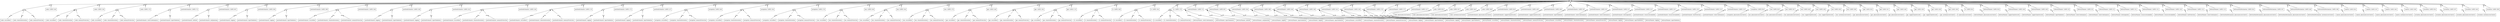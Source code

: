 digraph G {
	graph [esep="+8, +8",
		layout=dot,
		outputorder=edgesfirst,
		overlap=false,
		rankdir=BT,
		sep="+10, +10",
		splines=true
	];
	509	 [height=0,
		image="or.png",
		label=Or,
		margin=0,
		shape=none,
		width=0];
	508	 [height=0,
		image="and.png",
		label=And,
		margin=0,
		shape=none,
		width=0];
	508 -> 509;
	507	 [height=0,
		image="or_gray.png",
		label="d-Or",
		margin=0,
		shape=none,
		width=0];
	507 -> 508;
	506	 [height=0,
		image="not_gray.png",
		label="
Not",
		margin=0,
		shape=none,
		width=0];
	506 -> 507;
	505	 [label="radio: secureBoot",
		shape=box];
	505 -> 506;
	504	 [height=0,
		image="not_gray.png",
		label="
Not",
		margin=0,
		shape=none,
		width=0];
	504 -> 507;
	503	 [label="radio: remoteAttestation",
		shape=box];
	503 -> 504;
	502	 [height=0,
		image="not_gray.png",
		label="
Not",
		margin=0,
		shape=none,
		width=0];
	502 -> 507;
	501	 [label="radio: memoryProtection",
		shape=box];
	501 -> 502;
	500	 [label="radio: CAPEC-549",
		shape=box];
	500 -> 508;
	499	 [height=0,
		image="and.png",
		label=And,
		margin=0,
		shape=none,
		width=0];
	499 -> 509;
	498	 [height=0,
		image="or_gray.png",
		label="d-Or",
		margin=0,
		shape=none,
		width=0];
	498 -> 499;
	497	 [height=0,
		image="not_gray.png",
		label="
Not",
		margin=0,
		shape=none,
		width=0];
	497 -> 498;
	496	 [label="radio: secureBoot",
		shape=box];
	496 -> 497;
	495	 [height=0,
		image="not_gray.png",
		label="
Not",
		margin=0,
		shape=none,
		width=0];
	495 -> 498;
	494	 [label="radio: remoteAttestation",
		shape=box];
	494 -> 495;
	493	 [height=0,
		image="not_gray.png",
		label="
Not",
		margin=0,
		shape=none,
		width=0];
	493 -> 498;
	492	 [label="radio: memoryProtection",
		shape=box];
	492 -> 493;
	491	 [label="radio: CAPEC-184",
		shape=box];
	491 -> 499;
	490	 [height=0,
		image="and.png",
		label=And,
		margin=0,
		shape=none,
		width=0];
	490 -> 509;
	489	 [height=0,
		image="or_gray.png",
		label="d-Or",
		margin=0,
		shape=none,
		width=0];
	489 -> 490;
	488	 [height=0,
		image="not_gray.png",
		label="
Not",
		margin=0,
		shape=none,
		width=0];
	488 -> 489;
	487	 [label="radio: secureBoot",
		shape=box];
	487 -> 488;
	486	 [height=0,
		image="not_gray.png",
		label="
Not",
		margin=0,
		shape=none,
		width=0];
	486 -> 489;
	485	 [label="radio: remoteAttestation",
		shape=box];
	485 -> 486;
	484	 [height=0,
		image="not_gray.png",
		label="
Not",
		margin=0,
		shape=none,
		width=0];
	484 -> 489;
	483	 [label="radio: memoryProtection",
		shape=box];
	483 -> 484;
	482	 [label="radio: CAPEC-176",
		shape=box];
	482 -> 490;
	481	 [height=0,
		image="and.png",
		label=And,
		margin=0,
		shape=none,
		width=0];
	481 -> 509;
	480	 [height=0,
		image="or_gray.png",
		label="d-Or",
		margin=0,
		shape=none,
		width=0];
	480 -> 481;
	479	 [height=0,
		image="not_gray.png",
		label="
Not",
		margin=0,
		shape=none,
		width=0];
	479 -> 480;
	478	 [label="positionEstimator: staticCodeAnalysis",
		shape=box];
	478 -> 479;
	477	 [height=0,
		image="not_gray.png",
		label="
Not",
		margin=0,
		shape=none,
		width=0];
	477 -> 480;
	476	 [label="positionEstimator: inputValidation",
		shape=box];
	476 -> 477;
	475	 [label="positionEstimator: CAPEC-74",
		shape=box];
	475 -> 481;
	474	 [height=0,
		image="and.png",
		label=And,
		margin=0,
		shape=none,
		width=0];
	474 -> 509;
	473	 [height=0,
		image="or_gray.png",
		label="d-Or",
		margin=0,
		shape=none,
		width=0];
	473 -> 474;
	472	 [height=0,
		image="not_gray.png",
		label="
Not",
		margin=0,
		shape=none,
		width=0];
	472 -> 473;
	471	 [label="positionEstimator: failSafe",
		shape=box];
	471 -> 472;
	470	 [height=0,
		image="not_gray.png",
		label="
Not",
		margin=0,
		shape=none,
		width=0];
	470 -> 473;
	469	 [label="positionEstimator: antiJamming",
		shape=box];
	469 -> 470;
	468	 [label="positionEstimator: CAPEC-607",
		shape=box];
	468 -> 474;
	467	 [height=0,
		image="and.png",
		label=And,
		margin=0,
		shape=none,
		width=0];
	467 -> 509;
	466	 [height=0,
		image="or_gray.png",
		label="d-Or",
		margin=0,
		shape=none,
		width=0];
	466 -> 467;
	465	 [height=0,
		image="not_gray.png",
		label="
Not",
		margin=0,
		shape=none,
		width=0];
	465 -> 466;
	464	 [label="positionEstimator: logging",
		shape=box];
	464 -> 465;
	463	 [height=0,
		image="not_gray.png",
		label="
Not",
		margin=0,
		shape=none,
		width=0];
	463 -> 466;
	462	 [label="positionEstimator: inputValidation",
		shape=box];
	462 -> 463;
	461	 [label="positionEstimator: CAPEC-594",
		shape=box];
	461 -> 467;
	460	 [height=0,
		image="and.png",
		label=And,
		margin=0,
		shape=none,
		width=0];
	460 -> 509;
	459	 [height=0,
		image="or_gray.png",
		label="d-Or",
		margin=0,
		shape=none,
		width=0];
	459 -> 460;
	458	 [height=0,
		image="not_gray.png",
		label="
Not",
		margin=0,
		shape=none,
		width=0];
	458 -> 459;
	457	 [label="positionEstimator: logging",
		shape=box];
	457 -> 458;
	456	 [height=0,
		image="not_gray.png",
		label="
Not",
		margin=0,
		shape=none,
		width=0];
	456 -> 459;
	455	 [label="positionEstimator: inputValidation",
		shape=box];
	455 -> 456;
	454	 [label="positionEstimator: CAPEC-586",
		shape=box];
	454 -> 460;
	453	 [height=0,
		image="and.png",
		label=And,
		margin=0,
		shape=none,
		width=0];
	453 -> 509;
	452	 [height=0,
		image="or_gray.png",
		label="d-Or",
		margin=0,
		shape=none,
		width=0];
	452 -> 453;
	451	 [height=0,
		image="not_gray.png",
		label="
Not",
		margin=0,
		shape=none,
		width=0];
	451 -> 452;
	450	 [label="positionEstimator: secureBoot",
		shape=box];
	450 -> 451;
	449	 [height=0,
		image="not_gray.png",
		label="
Not",
		margin=0,
		shape=none,
		width=0];
	449 -> 452;
	448	 [label="positionEstimator: remoteAttestation",
		shape=box];
	448 -> 449;
	447	 [height=0,
		image="not_gray.png",
		label="
Not",
		margin=0,
		shape=none,
		width=0];
	447 -> 452;
	446	 [label="positionEstimator: memoryProtection",
		shape=box];
	446 -> 447;
	445	 [label="positionEstimator: CAPEC-549",
		shape=box];
	445 -> 453;
	444	 [height=0,
		image="and.png",
		label=And,
		margin=0,
		shape=none,
		width=0];
	444 -> 509;
	443	 [height=0,
		image="or_gray.png",
		label="d-Or",
		margin=0,
		shape=none,
		width=0];
	443 -> 444;
	442	 [height=0,
		image="not_gray.png",
		label="
Not",
		margin=0,
		shape=none,
		width=0];
	442 -> 443;
	441	 [label="positionEstimator: logging",
		shape=box];
	441 -> 442;
	440	 [height=0,
		image="not_gray.png",
		label="
Not",
		margin=0,
		shape=none,
		width=0];
	440 -> 443;
	439	 [label="positionEstimator: inputValidation",
		shape=box];
	439 -> 440;
	438	 [label="positionEstimator: CAPEC-248",
		shape=box];
	438 -> 444;
	437	 [height=0,
		image="and.png",
		label=And,
		margin=0,
		shape=none,
		width=0];
	437 -> 509;
	436	 [height=0,
		image="or_gray.png",
		label="d-Or",
		margin=0,
		shape=none,
		width=0];
	436 -> 437;
	435	 [height=0,
		image="not_gray.png",
		label="
Not",
		margin=0,
		shape=none,
		width=0];
	435 -> 436;
	434	 [label="positionEstimator: logging",
		shape=box];
	434 -> 435;
	433	 [height=0,
		image="not_gray.png",
		label="
Not",
		margin=0,
		shape=none,
		width=0];
	433 -> 436;
	432	 [label="positionEstimator: inputValidation",
		shape=box];
	432 -> 433;
	431	 [label="positionEstimator: CAPEC-242",
		shape=box];
	431 -> 437;
	430	 [height=0,
		image="and.png",
		label=And,
		margin=0,
		shape=none,
		width=0];
	430 -> 509;
	429	 [height=0,
		image="or_gray.png",
		label="d-Or",
		margin=0,
		shape=none,
		width=0];
	429 -> 430;
	428	 [height=0,
		image="not_gray.png",
		label="
Not",
		margin=0,
		shape=none,
		width=0];
	428 -> 429;
	427	 [label="positionEstimator: secureBoot",
		shape=box];
	427 -> 428;
	426	 [height=0,
		image="not_gray.png",
		label="
Not",
		margin=0,
		shape=none,
		width=0];
	426 -> 429;
	425	 [label="positionEstimator: remoteAttestation",
		shape=box];
	425 -> 426;
	424	 [height=0,
		image="not_gray.png",
		label="
Not",
		margin=0,
		shape=none,
		width=0];
	424 -> 429;
	423	 [label="positionEstimator: memoryProtection",
		shape=box];
	423 -> 424;
	422	 [label="positionEstimator: CAPEC-184",
		shape=box];
	422 -> 430;
	421	 [height=0,
		image="and.png",
		label=And,
		margin=0,
		shape=none,
		width=0];
	421 -> 509;
	420	 [height=0,
		image="or_gray.png",
		label="d-Or",
		margin=0,
		shape=none,
		width=0];
	420 -> 421;
	419	 [height=0,
		image="not_gray.png",
		label="
Not",
		margin=0,
		shape=none,
		width=0];
	419 -> 420;
	418	 [label="positionEstimator: secureBoot",
		shape=box];
	418 -> 419;
	417	 [height=0,
		image="not_gray.png",
		label="
Not",
		margin=0,
		shape=none,
		width=0];
	417 -> 420;
	416	 [label="positionEstimator: remoteAttestation",
		shape=box];
	416 -> 417;
	415	 [height=0,
		image="not_gray.png",
		label="
Not",
		margin=0,
		shape=none,
		width=0];
	415 -> 420;
	414	 [label="positionEstimator: memoryProtection",
		shape=box];
	414 -> 415;
	413	 [label="positionEstimator: CAPEC-176",
		shape=box];
	413 -> 421;
	412	 [height=0,
		image="and.png",
		label=And,
		margin=0,
		shape=none,
		width=0];
	412 -> 509;
	411	 [height=0,
		image="or_gray.png",
		label="d-Or",
		margin=0,
		shape=none,
		width=0];
	411 -> 412;
	410	 [height=0,
		image="not_gray.png",
		label="
Not",
		margin=0,
		shape=none,
		width=0];
	410 -> 411;
	409	 [label="positionEstimator: logging",
		shape=box];
	409 -> 410;
	408	 [height=0,
		image="not_gray.png",
		label="
Not",
		margin=0,
		shape=none,
		width=0];
	408 -> 411;
	407	 [label="positionEstimator: inputValidation",
		shape=box];
	407 -> 408;
	406	 [label="positionEstimator: CAPEC-175",
		shape=box];
	406 -> 412;
	405	 [height=0,
		image="and.png",
		label=And,
		margin=0,
		shape=none,
		width=0];
	405 -> 509;
	404	 [height=0,
		image="or_gray.png",
		label="d-Or",
		margin=0,
		shape=none,
		width=0];
	404 -> 405;
	403	 [height=0,
		image="not_gray.png",
		label="
Not",
		margin=0,
		shape=none,
		width=0];
	403 -> 404;
	402	 [label="positionEstimator: logging",
		shape=box];
	402 -> 403;
	401	 [height=0,
		image="not_gray.png",
		label="
Not",
		margin=0,
		shape=none,
		width=0];
	401 -> 404;
	400	 [label="positionEstimator: inputValidation",
		shape=box];
	400 -> 401;
	399	 [label="positionEstimator: CAPEC-137",
		shape=box];
	399 -> 405;
	398	 [height=0,
		image="and.png",
		label=And,
		margin=0,
		shape=none,
		width=0];
	398 -> 509;
	397	 [height=0,
		image="or_gray.png",
		label="d-Or",
		margin=0,
		shape=none,
		width=0];
	397 -> 398;
	396	 [height=0,
		image="not_gray.png",
		label="
Not",
		margin=0,
		shape=none,
		width=0];
	396 -> 397;
	395	 [label="navigation: secureBoot",
		shape=box];
	395 -> 396;
	394	 [height=0,
		image="not_gray.png",
		label="
Not",
		margin=0,
		shape=none,
		width=0];
	394 -> 397;
	393	 [label="navigation: remoteAttestation",
		shape=box];
	393 -> 394;
	392	 [height=0,
		image="not_gray.png",
		label="
Not",
		margin=0,
		shape=none,
		width=0];
	392 -> 397;
	391	 [label="navigation: memoryProtection",
		shape=box];
	391 -> 392;
	390	 [label="navigation: CAPEC-549",
		shape=box];
	390 -> 398;
	389	 [height=0,
		image="and.png",
		label=And,
		margin=0,
		shape=none,
		width=0];
	389 -> 509;
	388	 [height=0,
		image="or_gray.png",
		label="d-Or",
		margin=0,
		shape=none,
		width=0];
	388 -> 389;
	387	 [height=0,
		image="not_gray.png",
		label="
Not",
		margin=0,
		shape=none,
		width=0];
	387 -> 388;
	386	 [label="navigation: secureBoot",
		shape=box];
	386 -> 387;
	385	 [height=0,
		image="not_gray.png",
		label="
Not",
		margin=0,
		shape=none,
		width=0];
	385 -> 388;
	384	 [label="navigation: remoteAttestation",
		shape=box];
	384 -> 385;
	383	 [height=0,
		image="not_gray.png",
		label="
Not",
		margin=0,
		shape=none,
		width=0];
	383 -> 388;
	382	 [label="navigation: memoryProtection",
		shape=box];
	382 -> 383;
	381	 [label="navigation: CAPEC-184",
		shape=box];
	381 -> 389;
	380	 [height=0,
		image="and.png",
		label=And,
		margin=0,
		shape=none,
		width=0];
	380 -> 509;
	379	 [height=0,
		image="or_gray.png",
		label="d-Or",
		margin=0,
		shape=none,
		width=0];
	379 -> 380;
	378	 [height=0,
		image="not_gray.png",
		label="
Not",
		margin=0,
		shape=none,
		width=0];
	378 -> 379;
	377	 [label="navigation: secureBoot",
		shape=box];
	377 -> 378;
	376	 [height=0,
		image="not_gray.png",
		label="
Not",
		margin=0,
		shape=none,
		width=0];
	376 -> 379;
	375	 [label="navigation: remoteAttestation",
		shape=box];
	375 -> 376;
	374	 [height=0,
		image="not_gray.png",
		label="
Not",
		margin=0,
		shape=none,
		width=0];
	374 -> 379;
	373	 [label="navigation: memoryProtection",
		shape=box];
	373 -> 374;
	372	 [label="navigation: CAPEC-176",
		shape=box];
	372 -> 380;
	371	 [height=0,
		image="and.png",
		label=And,
		margin=0,
		shape=none,
		width=0];
	371 -> 509;
	370	 [height=0,
		image="or_gray.png",
		label="d-Or",
		margin=0,
		shape=none,
		width=0];
	370 -> 371;
	369	 [height=0,
		image="not_gray.png",
		label="
Not",
		margin=0,
		shape=none,
		width=0];
	369 -> 370;
	368	 [label="imu: secureBoot",
		shape=box];
	368 -> 369;
	367	 [height=0,
		image="not_gray.png",
		label="
Not",
		margin=0,
		shape=none,
		width=0];
	367 -> 370;
	366	 [label="imu: remoteAttestation",
		shape=box];
	366 -> 367;
	365	 [height=0,
		image="not_gray.png",
		label="
Not",
		margin=0,
		shape=none,
		width=0];
	365 -> 370;
	364	 [label="imu: memoryProtection",
		shape=box];
	364 -> 365;
	363	 [label="imu: CAPEC-549",
		shape=box];
	363 -> 371;
	362	 [height=0,
		image="and.png",
		label=And,
		margin=0,
		shape=none,
		width=0];
	362 -> 509;
	361	 [height=0,
		image="or_gray.png",
		label="d-Or",
		margin=0,
		shape=none,
		width=0];
	361 -> 362;
	360	 [height=0,
		image="not_gray.png",
		label="
Not",
		margin=0,
		shape=none,
		width=0];
	360 -> 361;
	359	 [label="imu: secureBoot",
		shape=box];
	359 -> 360;
	358	 [height=0,
		image="not_gray.png",
		label="
Not",
		margin=0,
		shape=none,
		width=0];
	358 -> 361;
	357	 [label="imu: remoteAttestation",
		shape=box];
	357 -> 358;
	356	 [height=0,
		image="not_gray.png",
		label="
Not",
		margin=0,
		shape=none,
		width=0];
	356 -> 361;
	355	 [label="imu: memoryProtection",
		shape=box];
	355 -> 356;
	354	 [label="imu: CAPEC-184",
		shape=box];
	354 -> 362;
	353	 [height=0,
		image="and.png",
		label=And,
		margin=0,
		shape=none,
		width=0];
	353 -> 509;
	352	 [height=0,
		image="or_gray.png",
		label="d-Or",
		margin=0,
		shape=none,
		width=0];
	352 -> 353;
	351	 [height=0,
		image="not_gray.png",
		label="
Not",
		margin=0,
		shape=none,
		width=0];
	351 -> 352;
	350	 [label="imu: secureBoot",
		shape=box];
	350 -> 351;
	349	 [height=0,
		image="not_gray.png",
		label="
Not",
		margin=0,
		shape=none,
		width=0];
	349 -> 352;
	348	 [label="imu: remoteAttestation",
		shape=box];
	348 -> 349;
	347	 [height=0,
		image="not_gray.png",
		label="
Not",
		margin=0,
		shape=none,
		width=0];
	347 -> 352;
	346	 [label="imu: memoryProtection",
		shape=box];
	346 -> 347;
	345	 [label="imu: CAPEC-176",
		shape=box];
	345 -> 353;
	344	 [height=0,
		image="and.png",
		label=And,
		margin=0,
		shape=none,
		width=0];
	344 -> 509;
	343	 [height=0,
		image="or_gray.png",
		label="d-Or",
		margin=0,
		shape=none,
		width=0];
	343 -> 344;
	342	 [height=0,
		image="not_gray.png",
		label="
Not",
		margin=0,
		shape=none,
		width=0];
	342 -> 343;
	341	 [label="gps: secureBoot",
		shape=box];
	341 -> 342;
	340	 [height=0,
		image="not_gray.png",
		label="
Not",
		margin=0,
		shape=none,
		width=0];
	340 -> 343;
	339	 [label="gps: remoteAttestation",
		shape=box];
	339 -> 340;
	338	 [height=0,
		image="not_gray.png",
		label="
Not",
		margin=0,
		shape=none,
		width=0];
	338 -> 343;
	337	 [label="gps: memoryProtection",
		shape=box];
	337 -> 338;
	336	 [label="gps: CAPEC-549",
		shape=box];
	336 -> 344;
	335	 [height=0,
		image="and.png",
		label=And,
		margin=0,
		shape=none,
		width=0];
	335 -> 509;
	334	 [height=0,
		image="or_gray.png",
		label="d-Or",
		margin=0,
		shape=none,
		width=0];
	334 -> 335;
	333	 [height=0,
		image="not_gray.png",
		label="
Not",
		margin=0,
		shape=none,
		width=0];
	333 -> 334;
	332	 [label="gps: secureBoot",
		shape=box];
	332 -> 333;
	331	 [height=0,
		image="not_gray.png",
		label="
Not",
		margin=0,
		shape=none,
		width=0];
	331 -> 334;
	330	 [label="gps: remoteAttestation",
		shape=box];
	330 -> 331;
	329	 [height=0,
		image="not_gray.png",
		label="
Not",
		margin=0,
		shape=none,
		width=0];
	329 -> 334;
	328	 [label="gps: memoryProtection",
		shape=box];
	328 -> 329;
	327	 [label="gps: CAPEC-184",
		shape=box];
	327 -> 335;
	326	 [height=0,
		image="and.png",
		label=And,
		margin=0,
		shape=none,
		width=0];
	326 -> 509;
	325	 [height=0,
		image="or_gray.png",
		label="d-Or",
		margin=0,
		shape=none,
		width=0];
	325 -> 326;
	324	 [height=0,
		image="not_gray.png",
		label="
Not",
		margin=0,
		shape=none,
		width=0];
	324 -> 325;
	323	 [label="gps: secureBoot",
		shape=box];
	323 -> 324;
	322	 [height=0,
		image="not_gray.png",
		label="
Not",
		margin=0,
		shape=none,
		width=0];
	322 -> 325;
	321	 [label="gps: remoteAttestation",
		shape=box];
	321 -> 322;
	320	 [height=0,
		image="not_gray.png",
		label="
Not",
		margin=0,
		shape=none,
		width=0];
	320 -> 325;
	319	 [label="gps: memoryProtection",
		shape=box];
	319 -> 320;
	318	 [label="gps: CAPEC-176",
		shape=box];
	318 -> 326;
	317	 [height=0,
		image="and.png",
		label=And,
		margin=0,
		shape=none,
		width=0];
	317 -> 509;
	316	 [height=0,
		image="or_gray.png",
		label="d-Or",
		margin=0,
		shape=none,
		width=0];
	316 -> 317;
	315	 [height=0,
		image="not_gray.png",
		label="
Not",
		margin=0,
		shape=none,
		width=0];
	315 -> 316;
	314	 [label="fc: secureBoot",
		shape=box];
	314 -> 315;
	313	 [height=0,
		image="not_gray.png",
		label="
Not",
		margin=0,
		shape=none,
		width=0];
	313 -> 316;
	312	 [label="fc: remoteAttestation",
		shape=box];
	312 -> 313;
	311	 [height=0,
		image="not_gray.png",
		label="
Not",
		margin=0,
		shape=none,
		width=0];
	311 -> 316;
	310	 [label="fc: memoryProtection",
		shape=box];
	310 -> 311;
	309	 [label="fc: CAPEC-549",
		shape=box];
	309 -> 317;
	308	 [height=0,
		image="and.png",
		label=And,
		margin=0,
		shape=none,
		width=0];
	308 -> 509;
	307	 [height=0,
		image="or_gray.png",
		label="d-Or",
		margin=0,
		shape=none,
		width=0];
	307 -> 308;
	306	 [height=0,
		image="not_gray.png",
		label="
Not",
		margin=0,
		shape=none,
		width=0];
	306 -> 307;
	305	 [label="fc: secureBoot",
		shape=box];
	305 -> 306;
	304	 [height=0,
		image="not_gray.png",
		label="
Not",
		margin=0,
		shape=none,
		width=0];
	304 -> 307;
	303	 [label="fc: remoteAttestation",
		shape=box];
	303 -> 304;
	302	 [height=0,
		image="not_gray.png",
		label="
Not",
		margin=0,
		shape=none,
		width=0];
	302 -> 307;
	301	 [label="fc: memoryProtection",
		shape=box];
	301 -> 302;
	300	 [label="fc: CAPEC-184",
		shape=box];
	300 -> 308;
	299	 [height=0,
		image="and.png",
		label=And,
		margin=0,
		shape=none,
		width=0];
	299 -> 509;
	298	 [height=0,
		image="or_gray.png",
		label="d-Or",
		margin=0,
		shape=none,
		width=0];
	298 -> 299;
	297	 [height=0,
		image="not_gray.png",
		label="
Not",
		margin=0,
		shape=none,
		width=0];
	297 -> 298;
	296	 [label="fc: secureBoot",
		shape=box];
	296 -> 297;
	295	 [height=0,
		image="not_gray.png",
		label="
Not",
		margin=0,
		shape=none,
		width=0];
	295 -> 298;
	294	 [label="fc: remoteAttestation",
		shape=box];
	294 -> 295;
	293	 [height=0,
		image="not_gray.png",
		label="
Not",
		margin=0,
		shape=none,
		width=0];
	293 -> 298;
	292	 [label="fc: memoryProtection",
		shape=box];
	292 -> 293;
	291	 [label="fc: CAPEC-176",
		shape=box];
	291 -> 299;
	290	 [height=0,
		image="and.png",
		label=And,
		margin=0,
		shape=none,
		width=0];
	290 -> 509;
	289	 [height=0,
		image="or_gray.png",
		label="d-Or",
		margin=0,
		shape=none,
		width=0];
	289 -> 290;
	288	 [height=0,
		image="not_gray.png",
		label="
Not",
		margin=0,
		shape=none,
		width=0];
	288 -> 289;
	287	 [label="deliveryPlanner: staticCodeAnalysis",
		shape=box];
	287 -> 288;
	286	 [height=0,
		image="not_gray.png",
		label="
Not",
		margin=0,
		shape=none,
		width=0];
	286 -> 289;
	285	 [label="deliveryPlanner: inputValidation",
		shape=box];
	285 -> 286;
	284	 [label="deliveryPlanner: CAPEC-74",
		shape=box];
	284 -> 290;
	283	 [height=0,
		image="and.png",
		label=And,
		margin=0,
		shape=none,
		width=0];
	283 -> 509;
	282	 [height=0,
		image="or_gray.png",
		label="d-Or",
		margin=0,
		shape=none,
		width=0];
	282 -> 283;
	281	 [height=0,
		image="not_gray.png",
		label="
Not",
		margin=0,
		shape=none,
		width=0];
	281 -> 282;
	280	 [label="deliveryPlanner: failSafe",
		shape=box];
	280 -> 281;
	279	 [height=0,
		image="not_gray.png",
		label="
Not",
		margin=0,
		shape=none,
		width=0];
	279 -> 282;
	278	 [label="deliveryPlanner: antiJamming",
		shape=box];
	278 -> 279;
	277	 [label="deliveryPlanner: CAPEC-607",
		shape=box];
	277 -> 283;
	276	 [height=0,
		image="and.png",
		label=And,
		margin=0,
		shape=none,
		width=0];
	276 -> 509;
	275	 [height=0,
		image="or_gray.png",
		label="d-Or",
		margin=0,
		shape=none,
		width=0];
	275 -> 276;
	274	 [height=0,
		image="not_gray.png",
		label="
Not",
		margin=0,
		shape=none,
		width=0];
	274 -> 275;
	273	 [label="deliveryPlanner: logging",
		shape=box];
	273 -> 274;
	272	 [height=0,
		image="not_gray.png",
		label="
Not",
		margin=0,
		shape=none,
		width=0];
	272 -> 275;
	271	 [label="deliveryPlanner: inputValidation",
		shape=box];
	271 -> 272;
	270	 [label="deliveryPlanner: CAPEC-594",
		shape=box];
	270 -> 276;
	269	 [height=0,
		image="and.png",
		label=And,
		margin=0,
		shape=none,
		width=0];
	269 -> 509;
	268	 [height=0,
		image="or_gray.png",
		label="d-Or",
		margin=0,
		shape=none,
		width=0];
	268 -> 269;
	267	 [height=0,
		image="not_gray.png",
		label="
Not",
		margin=0,
		shape=none,
		width=0];
	267 -> 268;
	266	 [label="deliveryPlanner: logging",
		shape=box];
	266 -> 267;
	265	 [height=0,
		image="not_gray.png",
		label="
Not",
		margin=0,
		shape=none,
		width=0];
	265 -> 268;
	264	 [label="deliveryPlanner: inputValidation",
		shape=box];
	264 -> 265;
	263	 [label="deliveryPlanner: CAPEC-586",
		shape=box];
	263 -> 269;
	262	 [height=0,
		image="and.png",
		label=And,
		margin=0,
		shape=none,
		width=0];
	262 -> 509;
	261	 [height=0,
		image="or_gray.png",
		label="d-Or",
		margin=0,
		shape=none,
		width=0];
	261 -> 262;
	260	 [height=0,
		image="not_gray.png",
		label="
Not",
		margin=0,
		shape=none,
		width=0];
	260 -> 261;
	259	 [label="deliveryPlanner: secureBoot",
		shape=box];
	259 -> 260;
	258	 [height=0,
		image="not_gray.png",
		label="
Not",
		margin=0,
		shape=none,
		width=0];
	258 -> 261;
	257	 [label="deliveryPlanner: remoteAttestation",
		shape=box];
	257 -> 258;
	256	 [height=0,
		image="not_gray.png",
		label="
Not",
		margin=0,
		shape=none,
		width=0];
	256 -> 261;
	255	 [label="deliveryPlanner: memoryProtection",
		shape=box];
	255 -> 256;
	254	 [label="deliveryPlanner: CAPEC-549",
		shape=box];
	254 -> 262;
	253	 [height=0,
		image="and.png",
		label=And,
		margin=0,
		shape=none,
		width=0];
	253 -> 509;
	252	 [height=0,
		image="or_gray.png",
		label="d-Or",
		margin=0,
		shape=none,
		width=0];
	252 -> 253;
	251	 [height=0,
		image="not_gray.png",
		label="
Not",
		margin=0,
		shape=none,
		width=0];
	251 -> 252;
	250	 [label="deliveryPlanner: logging",
		shape=box];
	250 -> 251;
	249	 [height=0,
		image="not_gray.png",
		label="
Not",
		margin=0,
		shape=none,
		width=0];
	249 -> 252;
	248	 [label="deliveryPlanner: inputValidation",
		shape=box];
	248 -> 249;
	247	 [label="deliveryPlanner: CAPEC-248",
		shape=box];
	247 -> 253;
	246	 [height=0,
		image="and.png",
		label=And,
		margin=0,
		shape=none,
		width=0];
	246 -> 509;
	245	 [height=0,
		image="or_gray.png",
		label="d-Or",
		margin=0,
		shape=none,
		width=0];
	245 -> 246;
	244	 [height=0,
		image="not_gray.png",
		label="
Not",
		margin=0,
		shape=none,
		width=0];
	244 -> 245;
	243	 [label="deliveryPlanner: logging",
		shape=box];
	243 -> 244;
	242	 [height=0,
		image="not_gray.png",
		label="
Not",
		margin=0,
		shape=none,
		width=0];
	242 -> 245;
	241	 [label="deliveryPlanner: inputValidation",
		shape=box];
	241 -> 242;
	240	 [label="deliveryPlanner: CAPEC-242",
		shape=box];
	240 -> 246;
	239	 [height=0,
		image="and.png",
		label=And,
		margin=0,
		shape=none,
		width=0];
	239 -> 509;
	238	 [height=0,
		image="or_gray.png",
		label="d-Or",
		margin=0,
		shape=none,
		width=0];
	238 -> 239;
	237	 [height=0,
		image="not_gray.png",
		label="
Not",
		margin=0,
		shape=none,
		width=0];
	237 -> 238;
	236	 [label="deliveryPlanner: secureBoot",
		shape=box];
	236 -> 237;
	235	 [height=0,
		image="not_gray.png",
		label="
Not",
		margin=0,
		shape=none,
		width=0];
	235 -> 238;
	234	 [label="deliveryPlanner: remoteAttestation",
		shape=box];
	234 -> 235;
	233	 [height=0,
		image="not_gray.png",
		label="
Not",
		margin=0,
		shape=none,
		width=0];
	233 -> 238;
	232	 [label="deliveryPlanner: memoryProtection",
		shape=box];
	232 -> 233;
	231	 [label="deliveryPlanner: CAPEC-184",
		shape=box];
	231 -> 239;
	230	 [height=0,
		image="and.png",
		label=And,
		margin=0,
		shape=none,
		width=0];
	230 -> 509;
	229	 [height=0,
		image="or_gray.png",
		label="d-Or",
		margin=0,
		shape=none,
		width=0];
	229 -> 230;
	228	 [height=0,
		image="not_gray.png",
		label="
Not",
		margin=0,
		shape=none,
		width=0];
	228 -> 229;
	227	 [label="deliveryPlanner: secureBoot",
		shape=box];
	227 -> 228;
	226	 [height=0,
		image="not_gray.png",
		label="
Not",
		margin=0,
		shape=none,
		width=0];
	226 -> 229;
	225	 [label="deliveryPlanner: remoteAttestation",
		shape=box];
	225 -> 226;
	224	 [height=0,
		image="not_gray.png",
		label="
Not",
		margin=0,
		shape=none,
		width=0];
	224 -> 229;
	223	 [label="deliveryPlanner: memoryProtection",
		shape=box];
	223 -> 224;
	222	 [label="deliveryPlanner: CAPEC-176",
		shape=box];
	222 -> 230;
	221	 [height=0,
		image="and.png",
		label=And,
		margin=0,
		shape=none,
		width=0];
	221 -> 509;
	220	 [height=0,
		image="or_gray.png",
		label="d-Or",
		margin=0,
		shape=none,
		width=0];
	220 -> 221;
	219	 [height=0,
		image="not_gray.png",
		label="
Not",
		margin=0,
		shape=none,
		width=0];
	219 -> 220;
	218	 [label="deliveryPlanner: logging",
		shape=box];
	218 -> 219;
	217	 [height=0,
		image="not_gray.png",
		label="
Not",
		margin=0,
		shape=none,
		width=0];
	217 -> 220;
	216	 [label="deliveryPlanner: inputValidation",
		shape=box];
	216 -> 217;
	215	 [label="deliveryPlanner: CAPEC-175",
		shape=box];
	215 -> 221;
	214	 [height=0,
		image="and.png",
		label=And,
		margin=0,
		shape=none,
		width=0];
	214 -> 509;
	213	 [height=0,
		image="or_gray.png",
		label="d-Or",
		margin=0,
		shape=none,
		width=0];
	213 -> 214;
	212	 [height=0,
		image="not_gray.png",
		label="
Not",
		margin=0,
		shape=none,
		width=0];
	212 -> 213;
	211	 [label="deliveryPlanner: logging",
		shape=box];
	211 -> 212;
	210	 [height=0,
		image="not_gray.png",
		label="
Not",
		margin=0,
		shape=none,
		width=0];
	210 -> 213;
	209	 [label="deliveryPlanner: inputValidation",
		shape=box];
	209 -> 210;
	208	 [label="deliveryPlanner: CAPEC-137",
		shape=box];
	208 -> 214;
	207	 [height=0,
		image="and.png",
		label=And,
		margin=0,
		shape=none,
		width=0];
	207 -> 509;
	206	 [height=0,
		image="not_gray.png",
		label="
Not",
		margin=0,
		shape=none,
		width=0];
	206 -> 207;
	205	 [label="radio: physicalAccessControl",
		shape=box];
	205 -> 206;
	204	 [label="radio: CAPEC-624",
		shape=box];
	204 -> 207;
	203	 [height=0,
		image="and.png",
		label=And,
		margin=0,
		shape=none,
		width=0];
	203 -> 509;
	202	 [height=0,
		image="not_gray.png",
		label="
Not",
		margin=0,
		shape=none,
		width=0];
	202 -> 203;
	201	 [label="radio: physicalAccessControl",
		shape=box];
	201 -> 202;
	200	 [label="radio: CAPEC-507",
		shape=box];
	200 -> 203;
	199	 [height=0,
		image="and.png",
		label=And,
		margin=0,
		shape=none,
		width=0];
	199 -> 509;
	198	 [height=0,
		image="not_gray.png",
		label="
Not",
		margin=0,
		shape=none,
		width=0];
	198 -> 199;
	197	 [label="radio: physicalAccessControl",
		shape=box];
	197 -> 198;
	196	 [label="radio: CAPEC-440",
		shape=box];
	196 -> 199;
	195	 [height=0,
		image="and.png",
		label=And,
		margin=0,
		shape=none,
		width=0];
	195 -> 509;
	194	 [height=0,
		image="not_gray.png",
		label="
Not",
		margin=0,
		shape=none,
		width=0];
	194 -> 195;
	193	 [label="radio: systemAccessControl",
		shape=box];
	193 -> 194;
	192	 [label="radio: CAPEC-390",
		shape=box];
	192 -> 195;
	191	 [height=0,
		image="and.png",
		label=And,
		margin=0,
		shape=none,
		width=0];
	191 -> 509;
	190	 [height=0,
		image="not_gray.png",
		label="
Not",
		margin=0,
		shape=none,
		width=0];
	190 -> 191;
	189	 [label="positionEstimator: physicalAccessControl",
		shape=box];
	189 -> 190;
	188	 [label="positionEstimator: CAPEC-624",
		shape=box];
	188 -> 191;
	187	 [height=0,
		image="and.png",
		label=And,
		margin=0,
		shape=none,
		width=0];
	187 -> 509;
	186	 [height=0,
		image="not_gray.png",
		label="
Not",
		margin=0,
		shape=none,
		width=0];
	186 -> 187;
	185	 [label="positionEstimator: supplyChainSecurity",
		shape=box];
	185 -> 186;
	184	 [label="positionEstimator: CAPEC-439",
		shape=box];
	184 -> 187;
	183	 [height=0,
		image="and.png",
		label=And,
		margin=0,
		shape=none,
		width=0];
	183 -> 509;
	182	 [height=0,
		image="not_gray.png",
		label="
Not",
		margin=0,
		shape=none,
		width=0];
	182 -> 183;
	181	 [label="positionEstimator: supplyChainSecurity",
		shape=box];
	181 -> 182;
	180	 [label="positionEstimator: CAPEC-438",
		shape=box];
	180 -> 183;
	179	 [height=0,
		image="and.png",
		label=And,
		margin=0,
		shape=none,
		width=0];
	179 -> 509;
	178	 [height=0,
		image="not_gray.png",
		label="
Not",
		margin=0,
		shape=none,
		width=0];
	178 -> 179;
	177	 [label="positionEstimator: inputValidation",
		shape=box];
	177 -> 178;
	176	 [label="positionEstimator: CAPEC-28",
		shape=box];
	176 -> 179;
	175	 [height=0,
		image="and.png",
		label=And,
		margin=0,
		shape=none,
		width=0];
	175 -> 509;
	174	 [height=0,
		image="not_gray.png",
		label="
Not",
		margin=0,
		shape=none,
		width=0];
	174 -> 175;
	173	 [label="positionEstimator: staticCodeAnalysis",
		shape=box];
	173 -> 174;
	172	 [label="positionEstimator: CAPEC-26",
		shape=box];
	172 -> 175;
	171	 [height=0,
		image="and.png",
		label=And,
		margin=0,
		shape=none,
		width=0];
	171 -> 509;
	170	 [height=0,
		image="not_gray.png",
		label="
Not",
		margin=0,
		shape=none,
		width=0];
	170 -> 171;
	169	 [label="positionEstimator: staticCodeAnalysis",
		shape=box];
	169 -> 170;
	168	 [label="positionEstimator: CAPEC-25",
		shape=box];
	168 -> 171;
	167	 [height=0,
		image="and.png",
		label=And,
		margin=0,
		shape=none,
		width=0];
	167 -> 509;
	166	 [height=0,
		image="not_gray.png",
		label="
Not",
		margin=0,
		shape=none,
		width=0];
	166 -> 167;
	165	 [label="positionEstimator: heterogeneity",
		shape=box];
	165 -> 166;
	164	 [label="positionEstimator: CAPEC-151",
		shape=box];
	164 -> 167;
	163	 [height=0,
		image="and.png",
		label=And,
		margin=0,
		shape=none,
		width=0];
	163 -> 509;
	162	 [height=0,
		image="not_gray.png",
		label="
Not",
		margin=0,
		shape=none,
		width=0];
	162 -> 163;
	161	 [label="positionEstimator: resourceAvailability",
		shape=box];
	161 -> 162;
	160	 [label="positionEstimator: CAPEC-131",
		shape=box];
	160 -> 163;
	159	 [height=0,
		image="and.png",
		label=And,
		margin=0,
		shape=none,
		width=0];
	159 -> 509;
	158	 [height=0,
		image="not_gray.png",
		label="
Not",
		margin=0,
		shape=none,
		width=0];
	158 -> 159;
	157	 [label="positionEstimator: resourceAvailability",
		shape=box];
	157 -> 158;
	156	 [label="positionEstimator: CAPEC-130",
		shape=box];
	156 -> 159;
	155	 [height=0,
		image="and.png",
		label=And,
		margin=0,
		shape=none,
		width=0];
	155 -> 509;
	154	 [height=0,
		image="not_gray.png",
		label="
Not",
		margin=0,
		shape=none,
		width=0];
	154 -> 155;
	153	 [label="positionEstimator: dosProtection",
		shape=box];
	153 -> 154;
	152	 [label="positionEstimator: CAPEC-125",
		shape=box];
	152 -> 155;
	151	 [height=0,
		image="and.png",
		label=And,
		margin=0,
		shape=none,
		width=0];
	151 -> 509;
	150	 [height=0,
		image="not_gray.png",
		label="
Not",
		margin=0,
		shape=none,
		width=0];
	150 -> 151;
	149	 [label="positionEstimator: staticCodeAnalysis",
		shape=box];
	149 -> 150;
	148	 [label="positionEstimator: CAPEC-123",
		shape=box];
	148 -> 151;
	147	 [height=0,
		image="and.png",
		label=And,
		margin=0,
		shape=none,
		width=0];
	147 -> 509;
	146	 [height=0,
		image="not_gray.png",
		label="
Not",
		margin=0,
		shape=none,
		width=0];
	146 -> 147;
	145	 [label="navigation: physicalAccessControl",
		shape=box];
	145 -> 146;
	144	 [label="navigation: CAPEC-624",
		shape=box];
	144 -> 147;
	143	 [height=0,
		image="and.png",
		label=And,
		margin=0,
		shape=none,
		width=0];
	143 -> 509;
	142	 [height=0,
		image="not_gray.png",
		label="
Not",
		margin=0,
		shape=none,
		width=0];
	142 -> 143;
	141	 [label="imu: physicalAccessControl",
		shape=box];
	141 -> 142;
	140	 [label="imu: CAPEC-624",
		shape=box];
	140 -> 143;
	139	 [height=0,
		image="and.png",
		label=And,
		margin=0,
		shape=none,
		width=0];
	139 -> 509;
	138	 [height=0,
		image="not_gray.png",
		label="
Not",
		margin=0,
		shape=none,
		width=0];
	138 -> 139;
	137	 [label="imu: physicalAccessControl",
		shape=box];
	137 -> 138;
	136	 [label="imu: CAPEC-507",
		shape=box];
	136 -> 139;
	135	 [height=0,
		image="and.png",
		label=And,
		margin=0,
		shape=none,
		width=0];
	135 -> 509;
	134	 [height=0,
		image="not_gray.png",
		label="
Not",
		margin=0,
		shape=none,
		width=0];
	134 -> 135;
	133	 [label="imu: physicalAccessControl",
		shape=box];
	133 -> 134;
	132	 [label="imu: CAPEC-440",
		shape=box];
	132 -> 135;
	131	 [height=0,
		image="and.png",
		label=And,
		margin=0,
		shape=none,
		width=0];
	131 -> 509;
	130	 [height=0,
		image="not_gray.png",
		label="
Not",
		margin=0,
		shape=none,
		width=0];
	130 -> 131;
	129	 [label="imu: supplyChainSecurity",
		shape=box];
	129 -> 130;
	128	 [label="imu: CAPEC-439",
		shape=box];
	128 -> 131;
	127	 [height=0,
		image="and.png",
		label=And,
		margin=0,
		shape=none,
		width=0];
	127 -> 509;
	126	 [height=0,
		image="not_gray.png",
		label="
Not",
		margin=0,
		shape=none,
		width=0];
	126 -> 127;
	125	 [label="imu: supplyChainSecurity",
		shape=box];
	125 -> 126;
	124	 [label="imu: CAPEC-438",
		shape=box];
	124 -> 127;
	123	 [height=0,
		image="and.png",
		label=And,
		margin=0,
		shape=none,
		width=0];
	123 -> 509;
	122	 [height=0,
		image="not_gray.png",
		label="
Not",
		margin=0,
		shape=none,
		width=0];
	122 -> 123;
	121	 [label="imu: systemAccessControl",
		shape=box];
	121 -> 122;
	120	 [label="imu: CAPEC-390",
		shape=box];
	120 -> 123;
	119	 [height=0,
		image="and.png",
		label=And,
		margin=0,
		shape=none,
		width=0];
	119 -> 509;
	118	 [height=0,
		image="not_gray.png",
		label="
Not",
		margin=0,
		shape=none,
		width=0];
	118 -> 119;
	117	 [label="gps: physicalAccessControl",
		shape=box];
	117 -> 118;
	116	 [label="gps: CAPEC-624",
		shape=box];
	116 -> 119;
	115	 [height=0,
		image="and.png",
		label=And,
		margin=0,
		shape=none,
		width=0];
	115 -> 509;
	114	 [height=0,
		image="not_gray.png",
		label="
Not",
		margin=0,
		shape=none,
		width=0];
	114 -> 115;
	113	 [label="gps: physicalAccessControl",
		shape=box];
	113 -> 114;
	112	 [label="gps: CAPEC-507",
		shape=box];
	112 -> 115;
	111	 [height=0,
		image="and.png",
		label=And,
		margin=0,
		shape=none,
		width=0];
	111 -> 509;
	110	 [height=0,
		image="not_gray.png",
		label="
Not",
		margin=0,
		shape=none,
		width=0];
	110 -> 111;
	109	 [label="gps: physicalAccessControl",
		shape=box];
	109 -> 110;
	108	 [label="gps: CAPEC-440",
		shape=box];
	108 -> 111;
	107	 [height=0,
		image="and.png",
		label=And,
		margin=0,
		shape=none,
		width=0];
	107 -> 509;
	106	 [height=0,
		image="not_gray.png",
		label="
Not",
		margin=0,
		shape=none,
		width=0];
	106 -> 107;
	105	 [label="gps: supplyChainSecurity",
		shape=box];
	105 -> 106;
	104	 [label="gps: CAPEC-439",
		shape=box];
	104 -> 107;
	103	 [height=0,
		image="and.png",
		label=And,
		margin=0,
		shape=none,
		width=0];
	103 -> 509;
	102	 [height=0,
		image="not_gray.png",
		label="
Not",
		margin=0,
		shape=none,
		width=0];
	102 -> 103;
	101	 [label="gps: supplyChainSecurity",
		shape=box];
	101 -> 102;
	100	 [label="gps: CAPEC-438",
		shape=box];
	100 -> 103;
	99	 [height=0,
		image="and.png",
		label=And,
		margin=0,
		shape=none,
		width=0];
	99 -> 509;
	98	 [height=0,
		image="not_gray.png",
		label="
Not",
		margin=0,
		shape=none,
		width=0];
	98 -> 99;
	97	 [label="gps: systemAccessControl",
		shape=box];
	97 -> 98;
	96	 [label="gps: CAPEC-390",
		shape=box];
	96 -> 99;
	95	 [height=0,
		image="and.png",
		label=And,
		margin=0,
		shape=none,
		width=0];
	95 -> 509;
	94	 [height=0,
		image="not_gray.png",
		label="
Not",
		margin=0,
		shape=none,
		width=0];
	94 -> 95;
	93	 [label="fc: physicalAccessControl",
		shape=box];
	93 -> 94;
	92	 [label="fc: CAPEC-624",
		shape=box];
	92 -> 95;
	91	 [height=0,
		image="and.png",
		label=And,
		margin=0,
		shape=none,
		width=0];
	91 -> 509;
	90	 [height=0,
		image="not_gray.png",
		label="
Not",
		margin=0,
		shape=none,
		width=0];
	90 -> 91;
	89	 [label="deliveryPlanner: physicalAccessControl",
		shape=box];
	89 -> 90;
	88	 [label="deliveryPlanner: CAPEC-624",
		shape=box];
	88 -> 91;
	87	 [height=0,
		image="and.png",
		label=And,
		margin=0,
		shape=none,
		width=0];
	87 -> 509;
	86	 [height=0,
		image="not_gray.png",
		label="
Not",
		margin=0,
		shape=none,
		width=0];
	86 -> 87;
	85	 [label="deliveryPlanner: supplyChainSecurity",
		shape=box];
	85 -> 86;
	84	 [label="deliveryPlanner: CAPEC-439",
		shape=box];
	84 -> 87;
	83	 [height=0,
		image="and.png",
		label=And,
		margin=0,
		shape=none,
		width=0];
	83 -> 509;
	82	 [height=0,
		image="not_gray.png",
		label="
Not",
		margin=0,
		shape=none,
		width=0];
	82 -> 83;
	81	 [label="deliveryPlanner: supplyChainSecurity",
		shape=box];
	81 -> 82;
	80	 [label="deliveryPlanner: CAPEC-438",
		shape=box];
	80 -> 83;
	79	 [height=0,
		image="and.png",
		label=And,
		margin=0,
		shape=none,
		width=0];
	79 -> 509;
	78	 [height=0,
		image="not_gray.png",
		label="
Not",
		margin=0,
		shape=none,
		width=0];
	78 -> 79;
	77	 [label="deliveryPlanner: inputValidation",
		shape=box];
	77 -> 78;
	76	 [label="deliveryPlanner: CAPEC-28",
		shape=box];
	76 -> 79;
	75	 [height=0,
		image="and.png",
		label=And,
		margin=0,
		shape=none,
		width=0];
	75 -> 509;
	74	 [height=0,
		image="not_gray.png",
		label="
Not",
		margin=0,
		shape=none,
		width=0];
	74 -> 75;
	73	 [label="deliveryPlanner: staticCodeAnalysis",
		shape=box];
	73 -> 74;
	72	 [label="deliveryPlanner: CAPEC-26",
		shape=box];
	72 -> 75;
	71	 [height=0,
		image="and.png",
		label=And,
		margin=0,
		shape=none,
		width=0];
	71 -> 509;
	70	 [height=0,
		image="not_gray.png",
		label="
Not",
		margin=0,
		shape=none,
		width=0];
	70 -> 71;
	69	 [label="deliveryPlanner: staticCodeAnalysis",
		shape=box];
	69 -> 70;
	68	 [label="deliveryPlanner: CAPEC-25",
		shape=box];
	68 -> 71;
	67	 [height=0,
		image="and.png",
		label=And,
		margin=0,
		shape=none,
		width=0];
	67 -> 509;
	66	 [height=0,
		image="not_gray.png",
		label="
Not",
		margin=0,
		shape=none,
		width=0];
	66 -> 67;
	65	 [label="deliveryPlanner: heterogeneity",
		shape=box];
	65 -> 66;
	64	 [label="deliveryPlanner: CAPEC-151",
		shape=box];
	64 -> 67;
	63	 [height=0,
		image="and.png",
		label=And,
		margin=0,
		shape=none,
		width=0];
	63 -> 509;
	62	 [height=0,
		image="not_gray.png",
		label="
Not",
		margin=0,
		shape=none,
		width=0];
	62 -> 63;
	61	 [label="deliveryPlanner: resourceAvailability",
		shape=box];
	61 -> 62;
	60	 [label="deliveryPlanner: CAPEC-131",
		shape=box];
	60 -> 63;
	59	 [height=0,
		image="and.png",
		label=And,
		margin=0,
		shape=none,
		width=0];
	59 -> 509;
	58	 [height=0,
		image="not_gray.png",
		label="
Not",
		margin=0,
		shape=none,
		width=0];
	58 -> 59;
	57	 [label="deliveryPlanner: resourceAvailability",
		shape=box];
	57 -> 58;
	56	 [label="deliveryPlanner: CAPEC-130",
		shape=box];
	56 -> 59;
	55	 [height=0,
		image="and.png",
		label=And,
		margin=0,
		shape=none,
		width=0];
	55 -> 509;
	54	 [height=0,
		image="not_gray.png",
		label="
Not",
		margin=0,
		shape=none,
		width=0];
	54 -> 55;
	53	 [label="deliveryPlanner: dosProtection",
		shape=box];
	53 -> 54;
	52	 [label="deliveryPlanner: CAPEC-125",
		shape=box];
	52 -> 55;
	51	 [height=0,
		image="and.png",
		label=And,
		margin=0,
		shape=none,
		width=0];
	51 -> 509;
	50	 [height=0,
		image="not_gray.png",
		label="
Not",
		margin=0,
		shape=none,
		width=0];
	50 -> 51;
	49	 [label="deliveryPlanner: staticCodeAnalysis",
		shape=box];
	49 -> 50;
	48	 [label="deliveryPlanner: CAPEC-123",
		shape=box];
	48 -> 51;
	47	 [height=0,
		image="and.png",
		label=And,
		margin=0,
		shape=none,
		width=0];
	47 -> 509;
	46	 [height=0,
		image="not_gray.png",
		label="
Not",
		margin=0,
		shape=none,
		width=0];
	46 -> 47;
	45	 [label="deliveryItemMechanism: physicalAccessControl",
		shape=box];
	45 -> 46;
	44	 [label="deliveryItemMechanism: CAPEC-624",
		shape=box];
	44 -> 47;
	43	 [height=0,
		image="and.png",
		label=And,
		margin=0,
		shape=none,
		width=0];
	43 -> 509;
	42	 [height=0,
		image="not_gray.png",
		label="
Not",
		margin=0,
		shape=none,
		width=0];
	42 -> 43;
	41	 [label="deliveryItemMechanism: physicalAccessControl",
		shape=box];
	41 -> 42;
	40	 [label="deliveryItemMechanism: CAPEC-507",
		shape=box];
	40 -> 43;
	39	 [height=0,
		image="and.png",
		label=And,
		margin=0,
		shape=none,
		width=0];
	39 -> 509;
	38	 [height=0,
		image="not_gray.png",
		label="
Not",
		margin=0,
		shape=none,
		width=0];
	38 -> 39;
	37	 [label="deliveryItemMechanism: physicalAccessControl",
		shape=box];
	37 -> 38;
	36	 [label="deliveryItemMechanism: CAPEC-440",
		shape=box];
	36 -> 39;
	35	 [height=0,
		image="and.png",
		label=And,
		margin=0,
		shape=none,
		width=0];
	35 -> 509;
	34	 [height=0,
		image="not_gray.png",
		label="
Not",
		margin=0,
		shape=none,
		width=0];
	34 -> 35;
	33	 [label="deliveryItemMechanism: systemAccessControl",
		shape=box];
	33 -> 34;
	32	 [label="deliveryItemMechanism: CAPEC-390",
		shape=box];
	32 -> 35;
	31	 [height=0,
		image="and.png",
		label=And,
		margin=0,
		shape=none,
		width=0];
	31 -> 509;
	30	 [height=0,
		image="not_gray.png",
		label="
Not",
		margin=0,
		shape=none,
		width=0];
	30 -> 31;
	29	 [label="camera: physicalAccessControl",
		shape=box];
	29 -> 30;
	28	 [label="camera: CAPEC-624",
		shape=box];
	28 -> 31;
	27	 [height=0,
		image="and.png",
		label=And,
		margin=0,
		shape=none,
		width=0];
	27 -> 509;
	26	 [height=0,
		image="not_gray.png",
		label="
Not",
		margin=0,
		shape=none,
		width=0];
	26 -> 27;
	25	 [label="camera: physicalAccessControl",
		shape=box];
	25 -> 26;
	24	 [label="camera: CAPEC-507",
		shape=box];
	24 -> 27;
	23	 [height=0,
		image="and.png",
		label=And,
		margin=0,
		shape=none,
		width=0];
	23 -> 509;
	22	 [height=0,
		image="not_gray.png",
		label="
Not",
		margin=0,
		shape=none,
		width=0];
	22 -> 23;
	21	 [label="camera: physicalAccessControl",
		shape=box];
	21 -> 22;
	20	 [label="camera: CAPEC-440",
		shape=box];
	20 -> 23;
	19	 [height=0,
		image="and.png",
		label=And,
		margin=0,
		shape=none,
		width=0];
	19 -> 509;
	18	 [height=0,
		image="not_gray.png",
		label="
Not",
		margin=0,
		shape=none,
		width=0];
	18 -> 19;
	17	 [label="camera: systemAccessControl",
		shape=box];
	17 -> 18;
	16	 [label="camera: CAPEC-390",
		shape=box];
	16 -> 19;
	15	 [height=0,
		image="and.png",
		label=And,
		margin=0,
		shape=none,
		width=0];
	15 -> 509;
	14	 [height=0,
		image="not_gray.png",
		label="
Not",
		margin=0,
		shape=none,
		width=0];
	14 -> 15;
	13	 [label="actuation: physicalAccessControl",
		shape=box];
	13 -> 14;
	12	 [label="actuation: CAPEC-624",
		shape=box];
	12 -> 15;
	11	 [height=0,
		image="and.png",
		label=And,
		margin=0,
		shape=none,
		width=0];
	11 -> 509;
	10	 [height=0,
		image="not_gray.png",
		label="
Not",
		margin=0,
		shape=none,
		width=0];
	10 -> 11;
	9	 [label="actuation: physicalAccessControl",
		shape=box];
	9 -> 10;
	8	 [label="actuation: CAPEC-507",
		shape=box];
	8 -> 11;
	7	 [height=0,
		image="and.png",
		label=And,
		margin=0,
		shape=none,
		width=0];
	7 -> 509;
	6	 [height=0,
		image="not_gray.png",
		label="
Not",
		margin=0,
		shape=none,
		width=0];
	6 -> 7;
	5	 [label="actuation: physicalAccessControl",
		shape=box];
	5 -> 6;
	4	 [label="actuation: CAPEC-440",
		shape=box];
	4 -> 7;
	3	 [height=0,
		image="and.png",
		label=And,
		margin=0,
		shape=none,
		width=0];
	3 -> 509;
	2	 [height=0,
		image="not_gray.png",
		label="
Not",
		margin=0,
		shape=none,
		width=0];
	2 -> 3;
	1	 [label="actuation: systemAccessControl",
		shape=box];
	1 -> 2;
	0	 [label="actuation: CAPEC-390",
		shape=box];
	0 -> 3;
}
